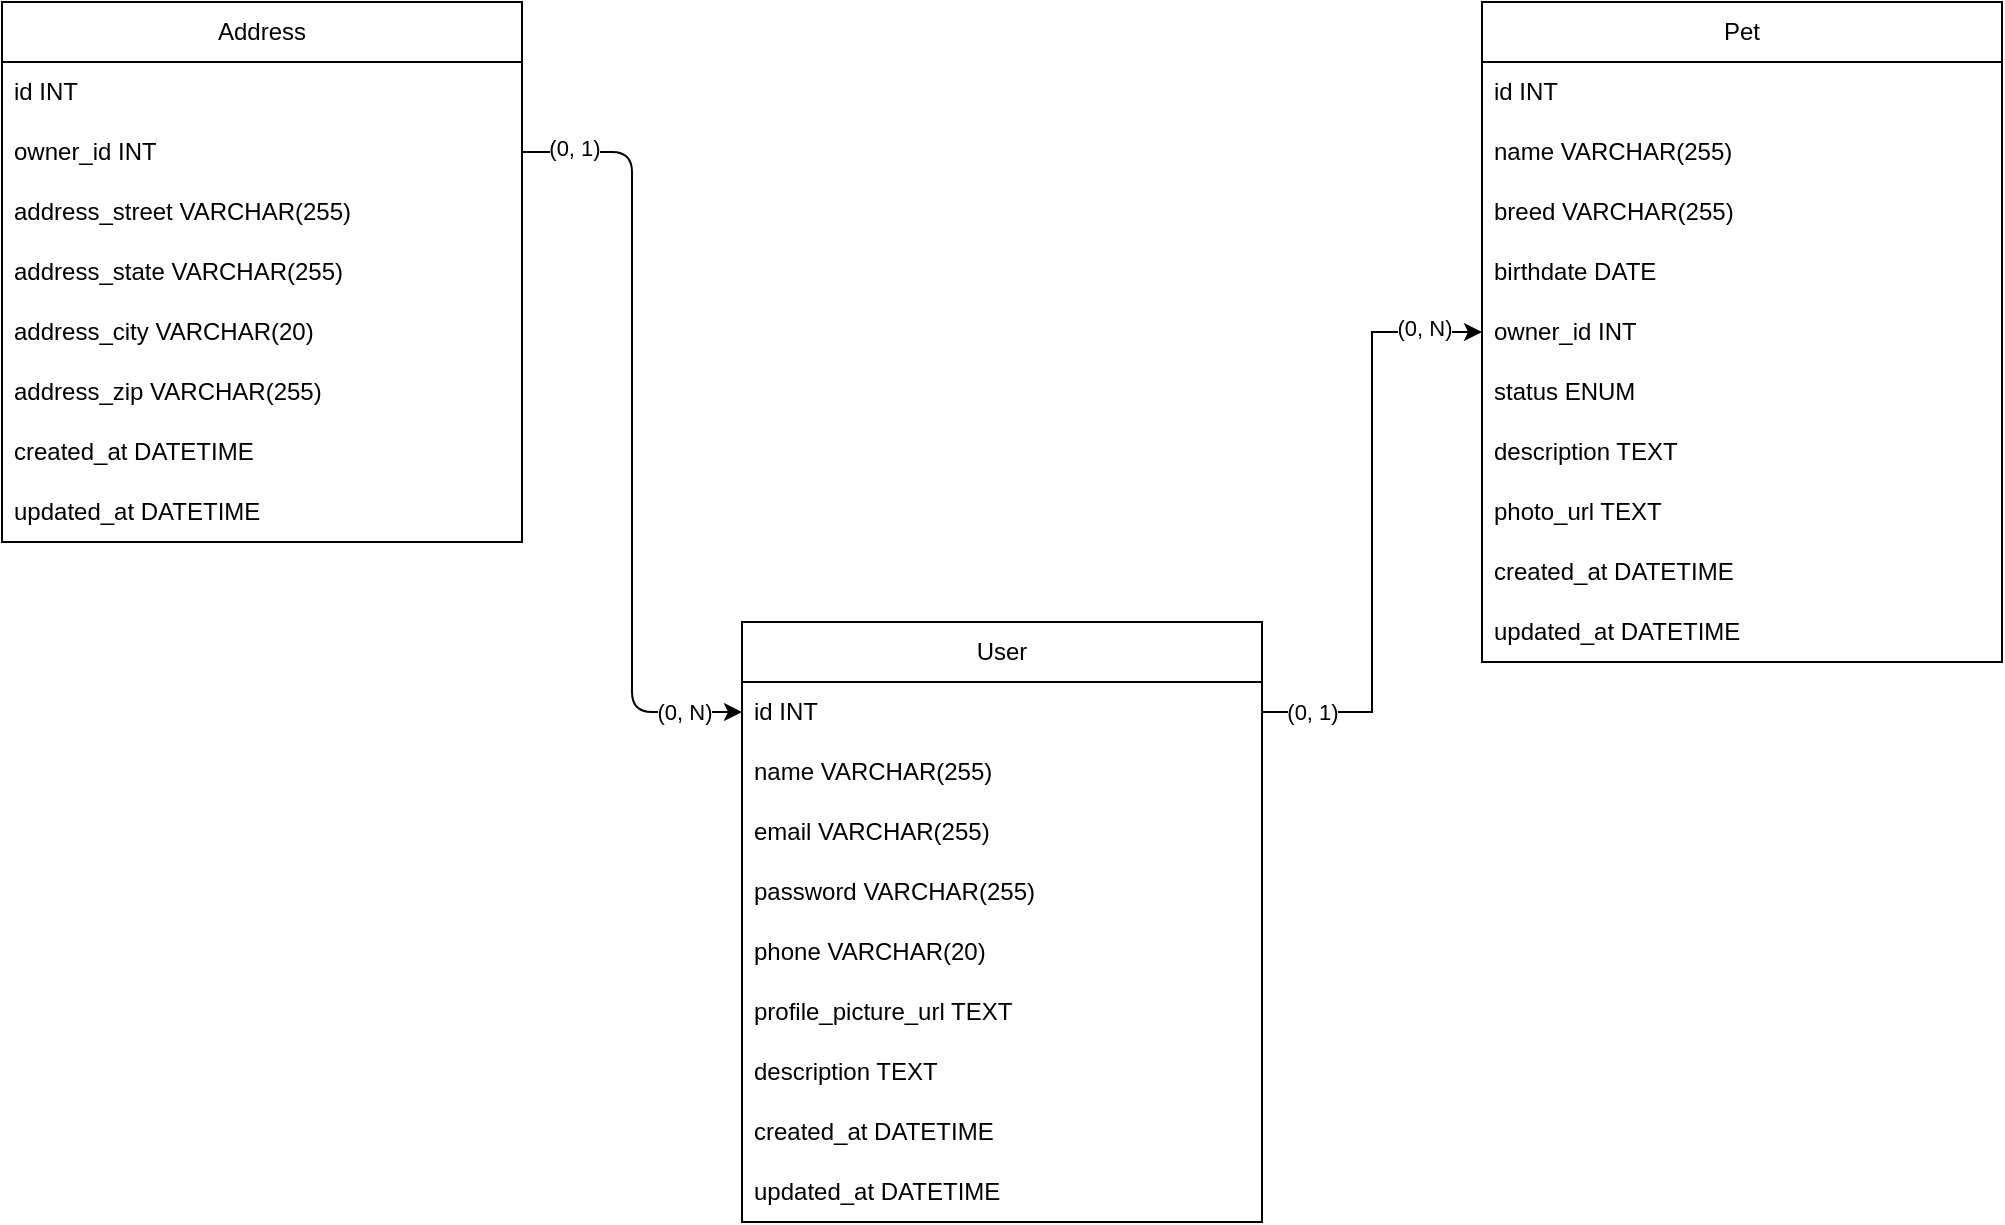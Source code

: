 <mxfile>
    <diagram name="Página-1" id="n9nIDQdheGA0DtLoF7kL">
        <mxGraphModel dx="1893" dy="804" grid="1" gridSize="10" guides="1" tooltips="1" connect="1" arrows="1" fold="1" page="1" pageScale="1" pageWidth="827" pageHeight="1169" math="0" shadow="0">
            <root>
                <mxCell id="0"/>
                <mxCell id="1" parent="0"/>
                <mxCell id="qS9VZ_9DxtFCTGkz5A8y-1" value="User" style="swimlane;fontStyle=0;childLayout=stackLayout;horizontal=1;startSize=30;horizontalStack=0;resizeParent=1;resizeParentMax=0;resizeLast=0;collapsible=1;marginBottom=0;whiteSpace=wrap;html=1;" parent="1" vertex="1">
                    <mxGeometry x="110" y="390" width="260" height="300" as="geometry"/>
                </mxCell>
                <mxCell id="qS9VZ_9DxtFCTGkz5A8y-2" value="id INT" style="text;strokeColor=none;fillColor=none;align=left;verticalAlign=middle;spacingLeft=4;spacingRight=4;overflow=hidden;points=[[0,0.5],[1,0.5]];portConstraint=eastwest;rotatable=0;whiteSpace=wrap;html=1;" parent="qS9VZ_9DxtFCTGkz5A8y-1" vertex="1">
                    <mxGeometry y="30" width="260" height="30" as="geometry"/>
                </mxCell>
                <mxCell id="qS9VZ_9DxtFCTGkz5A8y-3" value="name VARCHAR(255)" style="text;strokeColor=none;fillColor=none;align=left;verticalAlign=middle;spacingLeft=4;spacingRight=4;overflow=hidden;points=[[0,0.5],[1,0.5]];portConstraint=eastwest;rotatable=0;whiteSpace=wrap;html=1;" parent="qS9VZ_9DxtFCTGkz5A8y-1" vertex="1">
                    <mxGeometry y="60" width="260" height="30" as="geometry"/>
                </mxCell>
                <mxCell id="qS9VZ_9DxtFCTGkz5A8y-4" value="email VARCHAR(255)" style="text;strokeColor=none;fillColor=none;align=left;verticalAlign=middle;spacingLeft=4;spacingRight=4;overflow=hidden;points=[[0,0.5],[1,0.5]];portConstraint=eastwest;rotatable=0;whiteSpace=wrap;html=1;" parent="qS9VZ_9DxtFCTGkz5A8y-1" vertex="1">
                    <mxGeometry y="90" width="260" height="30" as="geometry"/>
                </mxCell>
                <mxCell id="qS9VZ_9DxtFCTGkz5A8y-5" value="password VARCHAR(255)" style="text;strokeColor=none;fillColor=none;align=left;verticalAlign=middle;spacingLeft=4;spacingRight=4;overflow=hidden;points=[[0,0.5],[1,0.5]];portConstraint=eastwest;rotatable=0;whiteSpace=wrap;html=1;" parent="qS9VZ_9DxtFCTGkz5A8y-1" vertex="1">
                    <mxGeometry y="120" width="260" height="30" as="geometry"/>
                </mxCell>
                <mxCell id="qS9VZ_9DxtFCTGkz5A8y-6" value="phone VARCHAR(20)" style="text;strokeColor=none;fillColor=none;align=left;verticalAlign=middle;spacingLeft=4;spacingRight=4;overflow=hidden;points=[[0,0.5],[1,0.5]];portConstraint=eastwest;rotatable=0;whiteSpace=wrap;html=1;" parent="qS9VZ_9DxtFCTGkz5A8y-1" vertex="1">
                    <mxGeometry y="150" width="260" height="30" as="geometry"/>
                </mxCell>
                <mxCell id="qS9VZ_9DxtFCTGkz5A8y-7" value="profile_picture_url TEXT" style="text;strokeColor=none;fillColor=none;align=left;verticalAlign=middle;spacingLeft=4;spacingRight=4;overflow=hidden;points=[[0,0.5],[1,0.5]];portConstraint=eastwest;rotatable=0;whiteSpace=wrap;html=1;" parent="qS9VZ_9DxtFCTGkz5A8y-1" vertex="1">
                    <mxGeometry y="180" width="260" height="30" as="geometry"/>
                </mxCell>
                <mxCell id="qS9VZ_9DxtFCTGkz5A8y-8" value="description TEXT" style="text;strokeColor=none;fillColor=none;align=left;verticalAlign=middle;spacingLeft=4;spacingRight=4;overflow=hidden;points=[[0,0.5],[1,0.5]];portConstraint=eastwest;rotatable=0;whiteSpace=wrap;html=1;" parent="qS9VZ_9DxtFCTGkz5A8y-1" vertex="1">
                    <mxGeometry y="210" width="260" height="30" as="geometry"/>
                </mxCell>
                <mxCell id="qS9VZ_9DxtFCTGkz5A8y-9" value="created_at DATETIME" style="text;strokeColor=none;fillColor=none;align=left;verticalAlign=middle;spacingLeft=4;spacingRight=4;overflow=hidden;points=[[0,0.5],[1,0.5]];portConstraint=eastwest;rotatable=0;whiteSpace=wrap;html=1;" parent="qS9VZ_9DxtFCTGkz5A8y-1" vertex="1">
                    <mxGeometry y="240" width="260" height="30" as="geometry"/>
                </mxCell>
                <mxCell id="qS9VZ_9DxtFCTGkz5A8y-10" value="updated_at DATETIME" style="text;strokeColor=none;fillColor=none;align=left;verticalAlign=middle;spacingLeft=4;spacingRight=4;overflow=hidden;points=[[0,0.5],[1,0.5]];portConstraint=eastwest;rotatable=0;whiteSpace=wrap;html=1;" parent="qS9VZ_9DxtFCTGkz5A8y-1" vertex="1">
                    <mxGeometry y="270" width="260" height="30" as="geometry"/>
                </mxCell>
                <mxCell id="qS9VZ_9DxtFCTGkz5A8y-14" value="Pet" style="swimlane;fontStyle=0;childLayout=stackLayout;horizontal=1;startSize=30;horizontalStack=0;resizeParent=1;resizeParentMax=0;resizeLast=0;collapsible=1;marginBottom=0;whiteSpace=wrap;html=1;" parent="1" vertex="1">
                    <mxGeometry x="480" y="80" width="260" height="330" as="geometry"/>
                </mxCell>
                <mxCell id="qS9VZ_9DxtFCTGkz5A8y-15" value="id INT" style="text;strokeColor=none;fillColor=none;align=left;verticalAlign=middle;spacingLeft=4;spacingRight=4;overflow=hidden;points=[[0,0.5],[1,0.5]];portConstraint=eastwest;rotatable=0;whiteSpace=wrap;html=1;" parent="qS9VZ_9DxtFCTGkz5A8y-14" vertex="1">
                    <mxGeometry y="30" width="260" height="30" as="geometry"/>
                </mxCell>
                <mxCell id="qS9VZ_9DxtFCTGkz5A8y-16" value="name VARCHAR(255)" style="text;strokeColor=none;fillColor=none;align=left;verticalAlign=middle;spacingLeft=4;spacingRight=4;overflow=hidden;points=[[0,0.5],[1,0.5]];portConstraint=eastwest;rotatable=0;whiteSpace=wrap;html=1;" parent="qS9VZ_9DxtFCTGkz5A8y-14" vertex="1">
                    <mxGeometry y="60" width="260" height="30" as="geometry"/>
                </mxCell>
                <mxCell id="qS9VZ_9DxtFCTGkz5A8y-17" value="breed VARCHAR(255)" style="text;strokeColor=none;fillColor=none;align=left;verticalAlign=middle;spacingLeft=4;spacingRight=4;overflow=hidden;points=[[0,0.5],[1,0.5]];portConstraint=eastwest;rotatable=0;whiteSpace=wrap;html=1;" parent="qS9VZ_9DxtFCTGkz5A8y-14" vertex="1">
                    <mxGeometry y="90" width="260" height="30" as="geometry"/>
                </mxCell>
                <mxCell id="qS9VZ_9DxtFCTGkz5A8y-18" value="birthdate DATE" style="text;strokeColor=none;fillColor=none;align=left;verticalAlign=middle;spacingLeft=4;spacingRight=4;overflow=hidden;points=[[0,0.5],[1,0.5]];portConstraint=eastwest;rotatable=0;whiteSpace=wrap;html=1;" parent="qS9VZ_9DxtFCTGkz5A8y-14" vertex="1">
                    <mxGeometry y="120" width="260" height="30" as="geometry"/>
                </mxCell>
                <mxCell id="qS9VZ_9DxtFCTGkz5A8y-19" value="owner_id INT" style="text;strokeColor=none;fillColor=none;align=left;verticalAlign=middle;spacingLeft=4;spacingRight=4;overflow=hidden;points=[[0,0.5],[1,0.5]];portConstraint=eastwest;rotatable=0;whiteSpace=wrap;html=1;" parent="qS9VZ_9DxtFCTGkz5A8y-14" vertex="1">
                    <mxGeometry y="150" width="260" height="30" as="geometry"/>
                </mxCell>
                <mxCell id="2" value="status ENUM" style="text;strokeColor=none;fillColor=none;align=left;verticalAlign=middle;spacingLeft=4;spacingRight=4;overflow=hidden;points=[[0,0.5],[1,0.5]];portConstraint=eastwest;rotatable=0;whiteSpace=wrap;html=1;" vertex="1" parent="qS9VZ_9DxtFCTGkz5A8y-14">
                    <mxGeometry y="180" width="260" height="30" as="geometry"/>
                </mxCell>
                <mxCell id="qS9VZ_9DxtFCTGkz5A8y-20" value="description TEXT" style="text;strokeColor=none;fillColor=none;align=left;verticalAlign=middle;spacingLeft=4;spacingRight=4;overflow=hidden;points=[[0,0.5],[1,0.5]];portConstraint=eastwest;rotatable=0;whiteSpace=wrap;html=1;" parent="qS9VZ_9DxtFCTGkz5A8y-14" vertex="1">
                    <mxGeometry y="210" width="260" height="30" as="geometry"/>
                </mxCell>
                <mxCell id="qS9VZ_9DxtFCTGkz5A8y-21" value="photo_url TEXT" style="text;strokeColor=none;fillColor=none;align=left;verticalAlign=middle;spacingLeft=4;spacingRight=4;overflow=hidden;points=[[0,0.5],[1,0.5]];portConstraint=eastwest;rotatable=0;whiteSpace=wrap;html=1;" parent="qS9VZ_9DxtFCTGkz5A8y-14" vertex="1">
                    <mxGeometry y="240" width="260" height="30" as="geometry"/>
                </mxCell>
                <mxCell id="qS9VZ_9DxtFCTGkz5A8y-22" value="created_at DATETIME" style="text;strokeColor=none;fillColor=none;align=left;verticalAlign=middle;spacingLeft=4;spacingRight=4;overflow=hidden;points=[[0,0.5],[1,0.5]];portConstraint=eastwest;rotatable=0;whiteSpace=wrap;html=1;" parent="qS9VZ_9DxtFCTGkz5A8y-14" vertex="1">
                    <mxGeometry y="270" width="260" height="30" as="geometry"/>
                </mxCell>
                <mxCell id="qS9VZ_9DxtFCTGkz5A8y-23" value="updated_at DATETIME" style="text;strokeColor=none;fillColor=none;align=left;verticalAlign=middle;spacingLeft=4;spacingRight=4;overflow=hidden;points=[[0,0.5],[1,0.5]];portConstraint=eastwest;rotatable=0;whiteSpace=wrap;html=1;" parent="qS9VZ_9DxtFCTGkz5A8y-14" vertex="1">
                    <mxGeometry y="300" width="260" height="30" as="geometry"/>
                </mxCell>
                <mxCell id="qS9VZ_9DxtFCTGkz5A8y-24" value="Address" style="swimlane;fontStyle=0;childLayout=stackLayout;horizontal=1;startSize=30;horizontalStack=0;resizeParent=1;resizeParentMax=0;resizeLast=0;collapsible=1;marginBottom=0;whiteSpace=wrap;html=1;" parent="1" vertex="1">
                    <mxGeometry x="-260" y="80" width="260" height="270" as="geometry"/>
                </mxCell>
                <mxCell id="qS9VZ_9DxtFCTGkz5A8y-25" value="id INT" style="text;strokeColor=none;fillColor=none;align=left;verticalAlign=middle;spacingLeft=4;spacingRight=4;overflow=hidden;points=[[0,0.5],[1,0.5]];portConstraint=eastwest;rotatable=0;whiteSpace=wrap;html=1;" parent="qS9VZ_9DxtFCTGkz5A8y-24" vertex="1">
                    <mxGeometry y="30" width="260" height="30" as="geometry"/>
                </mxCell>
                <mxCell id="qS9VZ_9DxtFCTGkz5A8y-26" value="owner_id INT" style="text;strokeColor=none;fillColor=none;align=left;verticalAlign=middle;spacingLeft=4;spacingRight=4;overflow=hidden;points=[[0,0.5],[1,0.5]];portConstraint=eastwest;rotatable=0;whiteSpace=wrap;html=1;" parent="qS9VZ_9DxtFCTGkz5A8y-24" vertex="1">
                    <mxGeometry y="60" width="260" height="30" as="geometry"/>
                </mxCell>
                <mxCell id="qS9VZ_9DxtFCTGkz5A8y-27" value="address_street VARCHAR(255)" style="text;strokeColor=none;fillColor=none;align=left;verticalAlign=middle;spacingLeft=4;spacingRight=4;overflow=hidden;points=[[0,0.5],[1,0.5]];portConstraint=eastwest;rotatable=0;whiteSpace=wrap;html=1;" parent="qS9VZ_9DxtFCTGkz5A8y-24" vertex="1">
                    <mxGeometry y="90" width="260" height="30" as="geometry"/>
                </mxCell>
                <mxCell id="qS9VZ_9DxtFCTGkz5A8y-28" value="address_state VARCHAR(255)" style="text;strokeColor=none;fillColor=none;align=left;verticalAlign=middle;spacingLeft=4;spacingRight=4;overflow=hidden;points=[[0,0.5],[1,0.5]];portConstraint=eastwest;rotatable=0;whiteSpace=wrap;html=1;" parent="qS9VZ_9DxtFCTGkz5A8y-24" vertex="1">
                    <mxGeometry y="120" width="260" height="30" as="geometry"/>
                </mxCell>
                <mxCell id="qS9VZ_9DxtFCTGkz5A8y-29" value="address_city VARCHAR(20)" style="text;strokeColor=none;fillColor=none;align=left;verticalAlign=middle;spacingLeft=4;spacingRight=4;overflow=hidden;points=[[0,0.5],[1,0.5]];portConstraint=eastwest;rotatable=0;whiteSpace=wrap;html=1;" parent="qS9VZ_9DxtFCTGkz5A8y-24" vertex="1">
                    <mxGeometry y="150" width="260" height="30" as="geometry"/>
                </mxCell>
                <mxCell id="qS9VZ_9DxtFCTGkz5A8y-30" value="address_zip VARCHAR(255)" style="text;strokeColor=none;fillColor=none;align=left;verticalAlign=middle;spacingLeft=4;spacingRight=4;overflow=hidden;points=[[0,0.5],[1,0.5]];portConstraint=eastwest;rotatable=0;whiteSpace=wrap;html=1;" parent="qS9VZ_9DxtFCTGkz5A8y-24" vertex="1">
                    <mxGeometry y="180" width="260" height="30" as="geometry"/>
                </mxCell>
                <mxCell id="qS9VZ_9DxtFCTGkz5A8y-32" value="created_at DATETIME" style="text;strokeColor=none;fillColor=none;align=left;verticalAlign=middle;spacingLeft=4;spacingRight=4;overflow=hidden;points=[[0,0.5],[1,0.5]];portConstraint=eastwest;rotatable=0;whiteSpace=wrap;html=1;" parent="qS9VZ_9DxtFCTGkz5A8y-24" vertex="1">
                    <mxGeometry y="210" width="260" height="30" as="geometry"/>
                </mxCell>
                <mxCell id="qS9VZ_9DxtFCTGkz5A8y-33" value="updated_at DATETIME" style="text;strokeColor=none;fillColor=none;align=left;verticalAlign=middle;spacingLeft=4;spacingRight=4;overflow=hidden;points=[[0,0.5],[1,0.5]];portConstraint=eastwest;rotatable=0;whiteSpace=wrap;html=1;" parent="qS9VZ_9DxtFCTGkz5A8y-24" vertex="1">
                    <mxGeometry y="240" width="260" height="30" as="geometry"/>
                </mxCell>
                <mxCell id="qS9VZ_9DxtFCTGkz5A8y-34" style="edgeStyle=orthogonalEdgeStyle;rounded=0;orthogonalLoop=1;jettySize=auto;html=1;" parent="1" source="qS9VZ_9DxtFCTGkz5A8y-2" target="qS9VZ_9DxtFCTGkz5A8y-19" edge="1">
                    <mxGeometry relative="1" as="geometry"/>
                </mxCell>
                <mxCell id="qS9VZ_9DxtFCTGkz5A8y-39" value="(0, 1)" style="edgeLabel;html=1;align=center;verticalAlign=middle;resizable=0;points=[];" parent="qS9VZ_9DxtFCTGkz5A8y-34" connectable="0" vertex="1">
                    <mxGeometry x="-0.834" relative="1" as="geometry">
                        <mxPoint as="offset"/>
                    </mxGeometry>
                </mxCell>
                <mxCell id="qS9VZ_9DxtFCTGkz5A8y-40" value="(0, N)" style="edgeLabel;html=1;align=center;verticalAlign=middle;resizable=0;points=[];" parent="qS9VZ_9DxtFCTGkz5A8y-34" connectable="0" vertex="1">
                    <mxGeometry x="0.808" y="2" relative="1" as="geometry">
                        <mxPoint as="offset"/>
                    </mxGeometry>
                </mxCell>
                <mxCell id="6" style="edgeStyle=orthogonalEdgeStyle;html=1;elbow=vertical;" edge="1" parent="1" source="qS9VZ_9DxtFCTGkz5A8y-26" target="qS9VZ_9DxtFCTGkz5A8y-2">
                    <mxGeometry relative="1" as="geometry"/>
                </mxCell>
                <mxCell id="7" value="(0, 1)" style="edgeLabel;html=1;align=center;verticalAlign=middle;resizable=0;points=[];" vertex="1" connectable="0" parent="6">
                    <mxGeometry x="-0.87" y="2" relative="1" as="geometry">
                        <mxPoint as="offset"/>
                    </mxGeometry>
                </mxCell>
                <mxCell id="8" value="(0, N)" style="edgeLabel;html=1;align=center;verticalAlign=middle;resizable=0;points=[];" vertex="1" connectable="0" parent="6">
                    <mxGeometry x="0.848" relative="1" as="geometry">
                        <mxPoint as="offset"/>
                    </mxGeometry>
                </mxCell>
            </root>
        </mxGraphModel>
    </diagram>
</mxfile>
